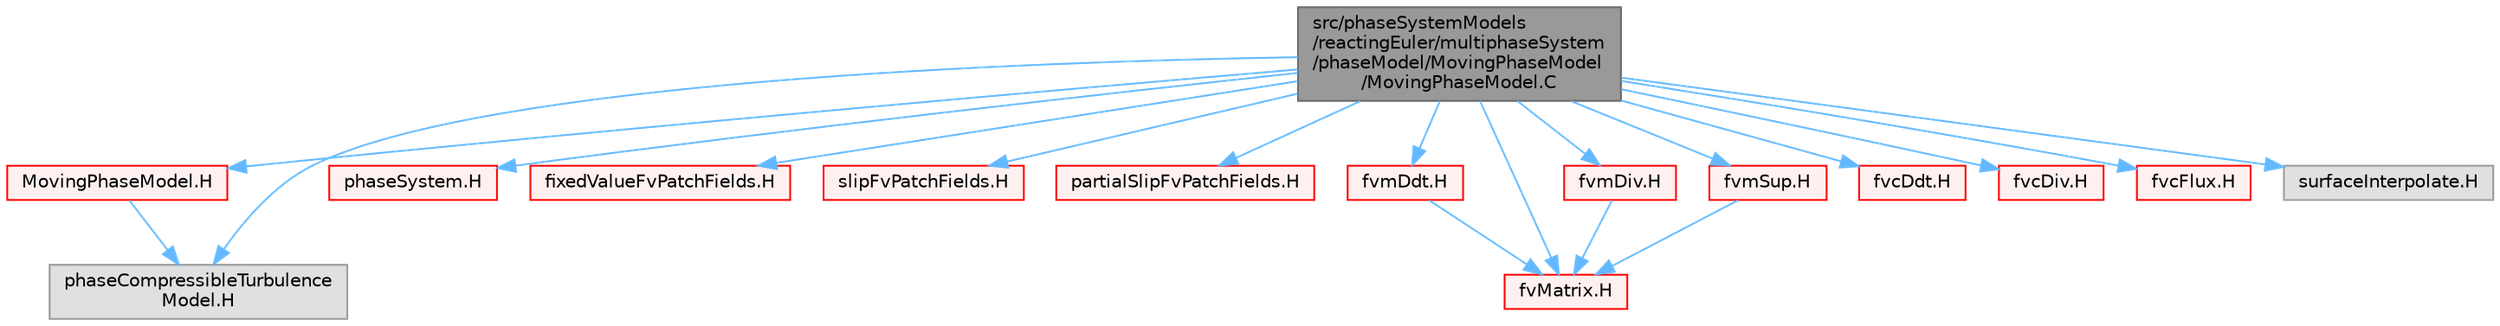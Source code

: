 digraph "src/phaseSystemModels/reactingEuler/multiphaseSystem/phaseModel/MovingPhaseModel/MovingPhaseModel.C"
{
 // LATEX_PDF_SIZE
  bgcolor="transparent";
  edge [fontname=Helvetica,fontsize=10,labelfontname=Helvetica,labelfontsize=10];
  node [fontname=Helvetica,fontsize=10,shape=box,height=0.2,width=0.4];
  Node1 [id="Node000001",label="src/phaseSystemModels\l/reactingEuler/multiphaseSystem\l/phaseModel/MovingPhaseModel\l/MovingPhaseModel.C",height=0.2,width=0.4,color="gray40", fillcolor="grey60", style="filled", fontcolor="black",tooltip=" "];
  Node1 -> Node2 [id="edge1_Node000001_Node000002",color="steelblue1",style="solid",tooltip=" "];
  Node2 [id="Node000002",label="MovingPhaseModel.H",height=0.2,width=0.4,color="red", fillcolor="#FFF0F0", style="filled",URL="$reactingEuler_2multiphaseSystem_2phaseModel_2MovingPhaseModel_2MovingPhaseModel_8H.html",tooltip=" "];
  Node2 -> Node4 [id="edge2_Node000002_Node000004",color="steelblue1",style="solid",tooltip=" "];
  Node4 [id="Node000004",label="phaseCompressibleTurbulence\lModel.H",height=0.2,width=0.4,color="grey60", fillcolor="#E0E0E0", style="filled",tooltip=" "];
  Node1 -> Node5 [id="edge3_Node000001_Node000005",color="steelblue1",style="solid",tooltip=" "];
  Node5 [id="Node000005",label="phaseSystem.H",height=0.2,width=0.4,color="red", fillcolor="#FFF0F0", style="filled",URL="$phaseSystem_8H.html",tooltip=" "];
  Node1 -> Node4 [id="edge4_Node000001_Node000004",color="steelblue1",style="solid",tooltip=" "];
  Node1 -> Node415 [id="edge5_Node000001_Node000415",color="steelblue1",style="solid",tooltip=" "];
  Node415 [id="Node000415",label="fixedValueFvPatchFields.H",height=0.2,width=0.4,color="red", fillcolor="#FFF0F0", style="filled",URL="$fixedValueFvPatchFields_8H.html",tooltip=" "];
  Node1 -> Node417 [id="edge6_Node000001_Node000417",color="steelblue1",style="solid",tooltip=" "];
  Node417 [id="Node000417",label="slipFvPatchFields.H",height=0.2,width=0.4,color="red", fillcolor="#FFF0F0", style="filled",URL="$slipFvPatchFields_8H.html",tooltip=" "];
  Node1 -> Node423 [id="edge7_Node000001_Node000423",color="steelblue1",style="solid",tooltip=" "];
  Node423 [id="Node000423",label="partialSlipFvPatchFields.H",height=0.2,width=0.4,color="red", fillcolor="#FFF0F0", style="filled",URL="$partialSlipFvPatchFields_8H.html",tooltip=" "];
  Node1 -> Node425 [id="edge8_Node000001_Node000425",color="steelblue1",style="solid",tooltip=" "];
  Node425 [id="Node000425",label="fvmDdt.H",height=0.2,width=0.4,color="red", fillcolor="#FFF0F0", style="filled",URL="$fvmDdt_8H.html",tooltip="Calculate the matrix for the first temporal derivative."];
  Node425 -> Node426 [id="edge9_Node000425_Node000426",color="steelblue1",style="solid",tooltip=" "];
  Node426 [id="Node000426",label="fvMatrix.H",height=0.2,width=0.4,color="red", fillcolor="#FFF0F0", style="filled",URL="$fvMatrix_8H.html",tooltip=" "];
  Node1 -> Node432 [id="edge10_Node000001_Node000432",color="steelblue1",style="solid",tooltip=" "];
  Node432 [id="Node000432",label="fvmDiv.H",height=0.2,width=0.4,color="red", fillcolor="#FFF0F0", style="filled",URL="$fvmDiv_8H.html",tooltip="Calculate the matrix for the divergence of the given field and flux."];
  Node432 -> Node426 [id="edge11_Node000432_Node000426",color="steelblue1",style="solid",tooltip=" "];
  Node1 -> Node434 [id="edge12_Node000001_Node000434",color="steelblue1",style="solid",tooltip=" "];
  Node434 [id="Node000434",label="fvmSup.H",height=0.2,width=0.4,color="red", fillcolor="#FFF0F0", style="filled",URL="$fvmSup_8H.html",tooltip="Calculate the finiteVolume matrix for implicit and explicit sources."];
  Node434 -> Node426 [id="edge13_Node000434_Node000426",color="steelblue1",style="solid",tooltip=" "];
  Node1 -> Node437 [id="edge14_Node000001_Node000437",color="steelblue1",style="solid",tooltip=" "];
  Node437 [id="Node000437",label="fvcDdt.H",height=0.2,width=0.4,color="red", fillcolor="#FFF0F0", style="filled",URL="$fvcDdt_8H.html",tooltip="Calculate the first temporal derivative."];
  Node1 -> Node441 [id="edge15_Node000001_Node000441",color="steelblue1",style="solid",tooltip=" "];
  Node441 [id="Node000441",label="fvcDiv.H",height=0.2,width=0.4,color="red", fillcolor="#FFF0F0", style="filled",URL="$fvcDiv_8H.html",tooltip="Calculate the divergence of the given field."];
  Node1 -> Node442 [id="edge16_Node000001_Node000442",color="steelblue1",style="solid",tooltip=" "];
  Node442 [id="Node000442",label="fvcFlux.H",height=0.2,width=0.4,color="red", fillcolor="#FFF0F0", style="filled",URL="$fvcFlux_8H.html",tooltip="Calculate the face-flux of the given field."];
  Node1 -> Node443 [id="edge17_Node000001_Node000443",color="steelblue1",style="solid",tooltip=" "];
  Node443 [id="Node000443",label="surfaceInterpolate.H",height=0.2,width=0.4,color="grey60", fillcolor="#E0E0E0", style="filled",tooltip=" "];
  Node1 -> Node426 [id="edge18_Node000001_Node000426",color="steelblue1",style="solid",tooltip=" "];
}
